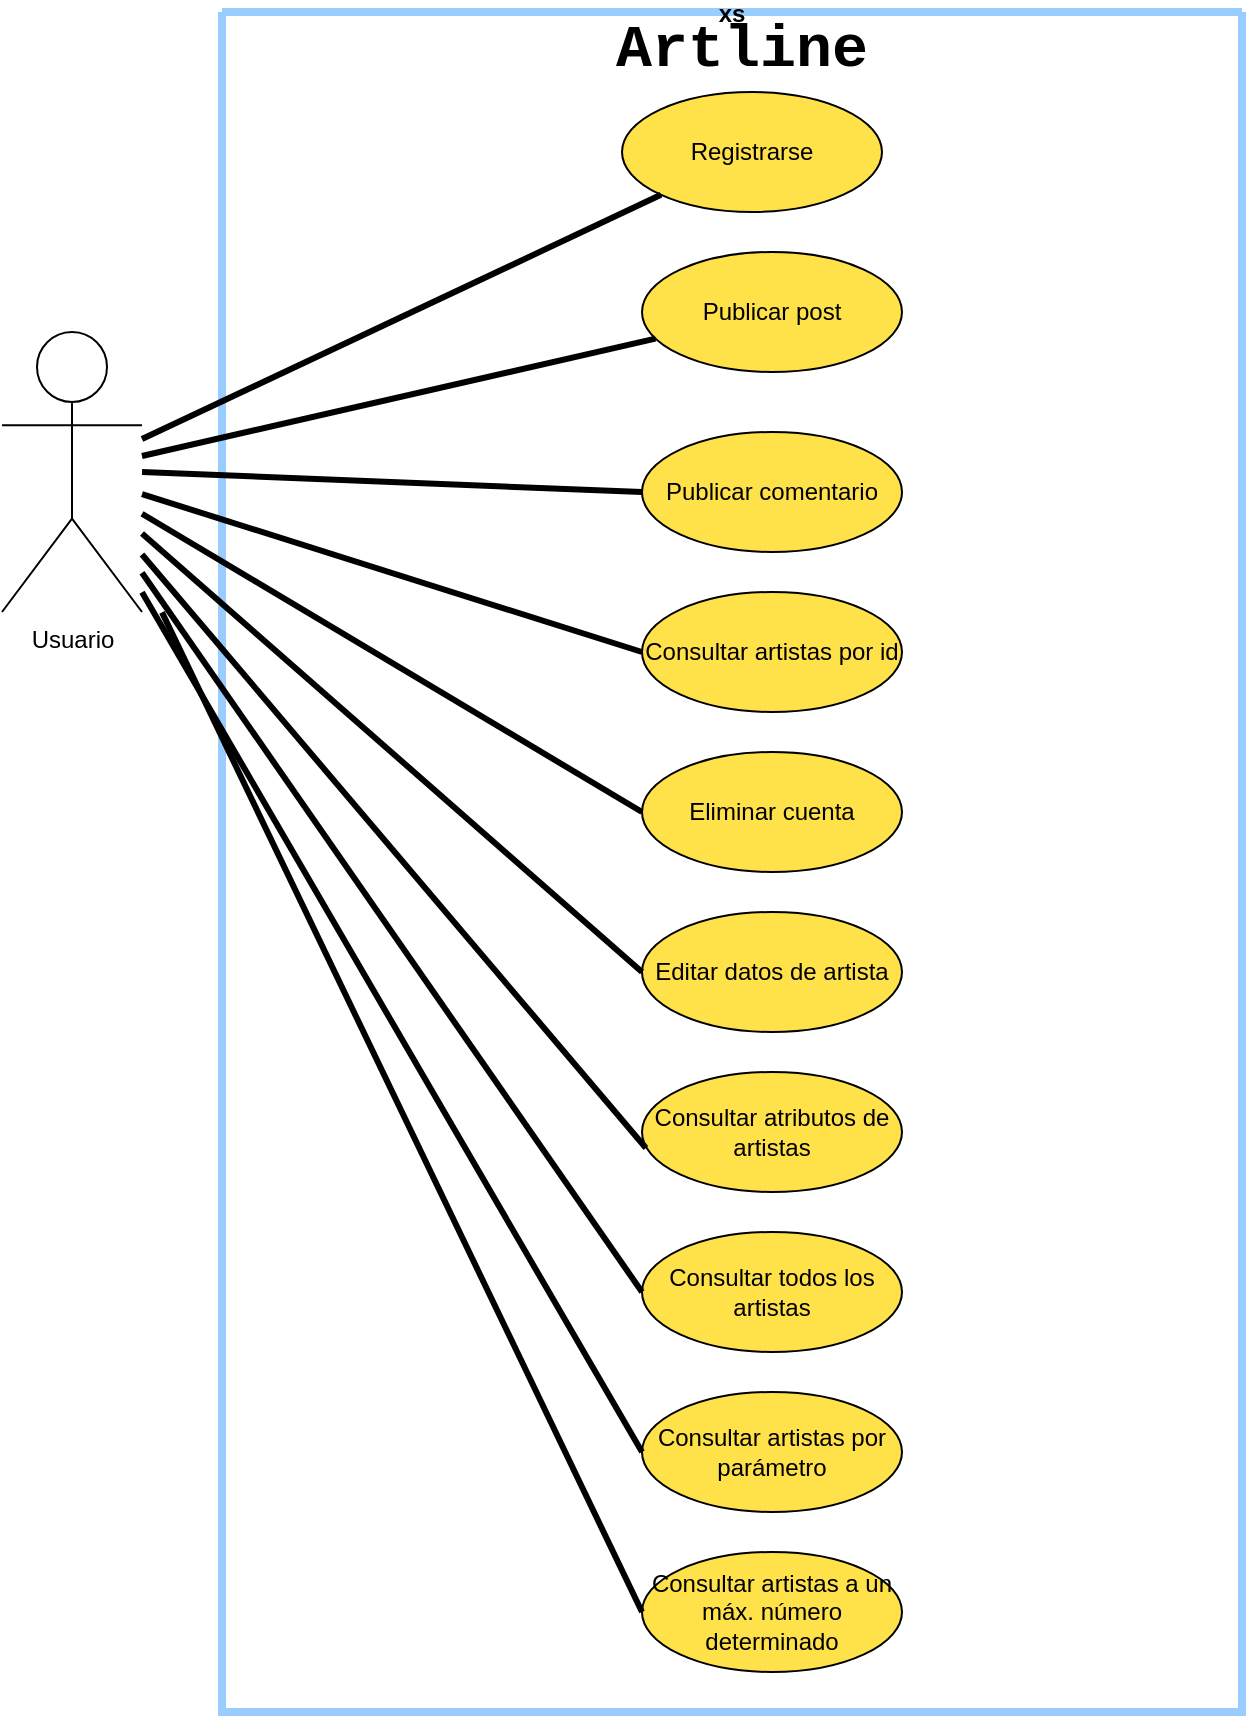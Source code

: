 <mxfile version="15.0.6" type="github">
  <diagram id="BPNOvXlj9KSkaOYmLP45" name="Page-1">
    <mxGraphModel dx="1036" dy="1594" grid="1" gridSize="10" guides="1" tooltips="1" connect="1" arrows="1" fold="1" page="1" pageScale="1" pageWidth="850" pageHeight="1100" math="0" shadow="0">
      <root>
        <mxCell id="0" />
        <mxCell id="1" parent="0" />
        <object label="xs" id="xUE--j0CrGy744TaUIZe-2">
          <mxCell style="swimlane;startSize=0;strokeWidth=4;fillColor=#99FFFF;strokeColor=#99CCFF;" parent="1" vertex="1">
            <mxGeometry x="170" y="-70" width="510" height="850" as="geometry">
              <mxRectangle x="320" y="40" width="50" height="40" as="alternateBounds" />
            </mxGeometry>
          </mxCell>
        </object>
        <mxCell id="xUE--j0CrGy744TaUIZe-7" value="Registrarse" style="ellipse;whiteSpace=wrap;html=1;fillColor=#FFE14A;" parent="xUE--j0CrGy744TaUIZe-2" vertex="1">
          <mxGeometry x="200" y="40" width="130" height="60" as="geometry" />
        </mxCell>
        <mxCell id="xUE--j0CrGy744TaUIZe-13" value="Publicar comentario" style="ellipse;whiteSpace=wrap;html=1;fillColor=#FFE14A;" parent="xUE--j0CrGy744TaUIZe-2" vertex="1">
          <mxGeometry x="210" y="210" width="130" height="60" as="geometry" />
        </mxCell>
        <mxCell id="TnbRHQf4DXlvYCEQQZZK-1" value="Artline" style="text;align=center;fontStyle=1;verticalAlign=middle;spacingLeft=3;spacingRight=3;rotatable=0;points=[[0,0.5],[1,0.5]];portConstraint=eastwest;strokeWidth=1;fontSize=30;fontFamily=Courier New;" parent="xUE--j0CrGy744TaUIZe-2" vertex="1">
          <mxGeometry x="220" width="80" height="26" as="geometry" />
        </mxCell>
        <mxCell id="dun3cLNFNnBTZ08a-Q_k-6" value="Publicar post" style="ellipse;whiteSpace=wrap;html=1;fillColor=#FFE14A;" parent="xUE--j0CrGy744TaUIZe-2" vertex="1">
          <mxGeometry x="210" y="120" width="130" height="60" as="geometry" />
        </mxCell>
        <mxCell id="xUE--j0CrGy744TaUIZe-12" value="Eliminar cuenta" style="ellipse;whiteSpace=wrap;html=1;fillColor=#FFE14A;" parent="xUE--j0CrGy744TaUIZe-2" vertex="1">
          <mxGeometry x="210" y="370" width="130" height="60" as="geometry" />
        </mxCell>
        <mxCell id="cn3HZ79fIhUPSZxueMHj-3" value="Consultar atributos de artistas" style="ellipse;whiteSpace=wrap;html=1;fillColor=#FFE14A;" parent="xUE--j0CrGy744TaUIZe-2" vertex="1">
          <mxGeometry x="210" y="530" width="130" height="60" as="geometry" />
        </mxCell>
        <mxCell id="cn3HZ79fIhUPSZxueMHj-9" value="Consultar artistas por id" style="ellipse;whiteSpace=wrap;html=1;fillColor=#FFE14A;" parent="xUE--j0CrGy744TaUIZe-2" vertex="1">
          <mxGeometry x="210" y="290" width="130" height="60" as="geometry" />
        </mxCell>
        <mxCell id="cn3HZ79fIhUPSZxueMHj-12" value="Consultar todos los artistas" style="ellipse;whiteSpace=wrap;html=1;fillColor=#FFE14A;" parent="xUE--j0CrGy744TaUIZe-2" vertex="1">
          <mxGeometry x="210" y="610" width="130" height="60" as="geometry" />
        </mxCell>
        <mxCell id="cn3HZ79fIhUPSZxueMHj-18" value="Consultar artistas por parámetro" style="ellipse;whiteSpace=wrap;html=1;fillColor=#FFE14A;" parent="xUE--j0CrGy744TaUIZe-2" vertex="1">
          <mxGeometry x="210" y="690" width="130" height="60" as="geometry" />
        </mxCell>
        <mxCell id="cn3HZ79fIhUPSZxueMHj-21" value="Editar datos de artista" style="ellipse;whiteSpace=wrap;html=1;fillColor=#FFE14A;" parent="xUE--j0CrGy744TaUIZe-2" vertex="1">
          <mxGeometry x="210" y="450" width="130" height="60" as="geometry" />
        </mxCell>
        <mxCell id="cn3HZ79fIhUPSZxueMHj-25" value="Consultar artistas a un máx. número determinado" style="ellipse;whiteSpace=wrap;html=1;fillColor=#FFE14A;" parent="xUE--j0CrGy744TaUIZe-2" vertex="1">
          <mxGeometry x="210" y="770" width="130" height="60" as="geometry" />
        </mxCell>
        <mxCell id="xUE--j0CrGy744TaUIZe-21" style="rounded=0;orthogonalLoop=1;jettySize=auto;html=1;exitX=0;exitY=0.5;exitDx=0;exitDy=0;endArrow=none;endFill=0;strokeWidth=3;" parent="1" source="xUE--j0CrGy744TaUIZe-13" edge="1">
          <mxGeometry relative="1" as="geometry">
            <mxPoint x="130" y="160" as="targetPoint" />
          </mxGeometry>
        </mxCell>
        <mxCell id="xUE--j0CrGy744TaUIZe-23" style="rounded=0;orthogonalLoop=1;jettySize=auto;html=1;endArrow=none;endFill=0;strokeWidth=3;exitX=0;exitY=0.5;exitDx=0;exitDy=0;" parent="1" source="xUE--j0CrGy744TaUIZe-12" target="6SSbYCJrEKxVPiQd_mRY-4" edge="1">
          <mxGeometry relative="1" as="geometry">
            <mxPoint x="120" y="300" as="targetPoint" />
          </mxGeometry>
        </mxCell>
        <mxCell id="TnbRHQf4DXlvYCEQQZZK-8" style="rounded=0;orthogonalLoop=1;jettySize=auto;html=1;endArrow=none;endFill=0;strokeWidth=3;" parent="1" source="xUE--j0CrGy744TaUIZe-7" target="6SSbYCJrEKxVPiQd_mRY-4" edge="1">
          <mxGeometry relative="1" as="geometry">
            <mxPoint x="380" y="140" as="sourcePoint" />
            <mxPoint x="70" y="165" as="targetPoint" />
          </mxGeometry>
        </mxCell>
        <mxCell id="6SSbYCJrEKxVPiQd_mRY-4" value="Usuario" style="shape=umlActor;verticalLabelPosition=bottom;verticalAlign=top;html=1;outlineConnect=0;" parent="1" vertex="1">
          <mxGeometry x="60" y="90" width="70" height="140" as="geometry" />
        </mxCell>
        <mxCell id="dun3cLNFNnBTZ08a-Q_k-7" style="rounded=0;orthogonalLoop=1;jettySize=auto;html=1;endArrow=none;endFill=0;strokeWidth=3;" parent="1" source="dun3cLNFNnBTZ08a-Q_k-6" target="6SSbYCJrEKxVPiQd_mRY-4" edge="1">
          <mxGeometry relative="1" as="geometry">
            <mxPoint x="130.0" y="559.997" as="targetPoint" />
          </mxGeometry>
        </mxCell>
        <mxCell id="cn3HZ79fIhUPSZxueMHj-11" style="rounded=0;orthogonalLoop=1;jettySize=auto;html=1;endArrow=none;endFill=0;strokeWidth=3;exitX=0;exitY=0.5;exitDx=0;exitDy=0;" parent="1" edge="1" target="6SSbYCJrEKxVPiQd_mRY-4" source="cn3HZ79fIhUPSZxueMHj-9">
          <mxGeometry relative="1" as="geometry">
            <mxPoint x="150" y="200" as="targetPoint" />
            <mxPoint x="400" y="860" as="sourcePoint" />
          </mxGeometry>
        </mxCell>
        <mxCell id="cn3HZ79fIhUPSZxueMHj-28" style="rounded=0;orthogonalLoop=1;jettySize=auto;html=1;endArrow=none;endFill=0;strokeWidth=3;exitX=0;exitY=0.5;exitDx=0;exitDy=0;" parent="1" source="cn3HZ79fIhUPSZxueMHj-21" edge="1" target="6SSbYCJrEKxVPiQd_mRY-4">
          <mxGeometry relative="1" as="geometry">
            <mxPoint x="130" y="549.999" as="targetPoint" />
            <mxPoint x="400" y="1288.87" as="sourcePoint" />
          </mxGeometry>
        </mxCell>
        <mxCell id="5zhaIU8R224YAfv4Evll-2" style="rounded=0;orthogonalLoop=1;jettySize=auto;html=1;endArrow=none;endFill=0;strokeWidth=3;exitX=0.015;exitY=0.633;exitDx=0;exitDy=0;exitPerimeter=0;" edge="1" parent="1" source="cn3HZ79fIhUPSZxueMHj-3" target="6SSbYCJrEKxVPiQd_mRY-4">
          <mxGeometry relative="1" as="geometry">
            <mxPoint x="140" y="206.78" as="targetPoint" />
            <mxPoint x="400" y="480" as="sourcePoint" />
          </mxGeometry>
        </mxCell>
        <mxCell id="5zhaIU8R224YAfv4Evll-3" style="rounded=0;orthogonalLoop=1;jettySize=auto;html=1;endArrow=none;endFill=0;strokeWidth=3;exitX=0;exitY=0.5;exitDx=0;exitDy=0;" edge="1" parent="1" source="cn3HZ79fIhUPSZxueMHj-12" target="6SSbYCJrEKxVPiQd_mRY-4">
          <mxGeometry relative="1" as="geometry">
            <mxPoint x="150" y="216.78" as="targetPoint" />
            <mxPoint x="388.96" y="492.98" as="sourcePoint" />
          </mxGeometry>
        </mxCell>
        <mxCell id="5zhaIU8R224YAfv4Evll-4" style="rounded=0;orthogonalLoop=1;jettySize=auto;html=1;endArrow=none;endFill=0;strokeWidth=3;exitX=0;exitY=0.5;exitDx=0;exitDy=0;" edge="1" parent="1" source="cn3HZ79fIhUPSZxueMHj-18" target="6SSbYCJrEKxVPiQd_mRY-4">
          <mxGeometry relative="1" as="geometry">
            <mxPoint x="140" y="220.351" as="targetPoint" />
            <mxPoint x="390" y="580" as="sourcePoint" />
          </mxGeometry>
        </mxCell>
        <mxCell id="5zhaIU8R224YAfv4Evll-5" style="rounded=0;orthogonalLoop=1;jettySize=auto;html=1;endArrow=none;endFill=0;strokeWidth=3;exitX=0;exitY=0.5;exitDx=0;exitDy=0;" edge="1" parent="1" source="cn3HZ79fIhUPSZxueMHj-25">
          <mxGeometry relative="1" as="geometry">
            <mxPoint x="140" y="230.175" as="targetPoint" />
            <mxPoint x="390" y="660" as="sourcePoint" />
          </mxGeometry>
        </mxCell>
      </root>
    </mxGraphModel>
  </diagram>
</mxfile>
